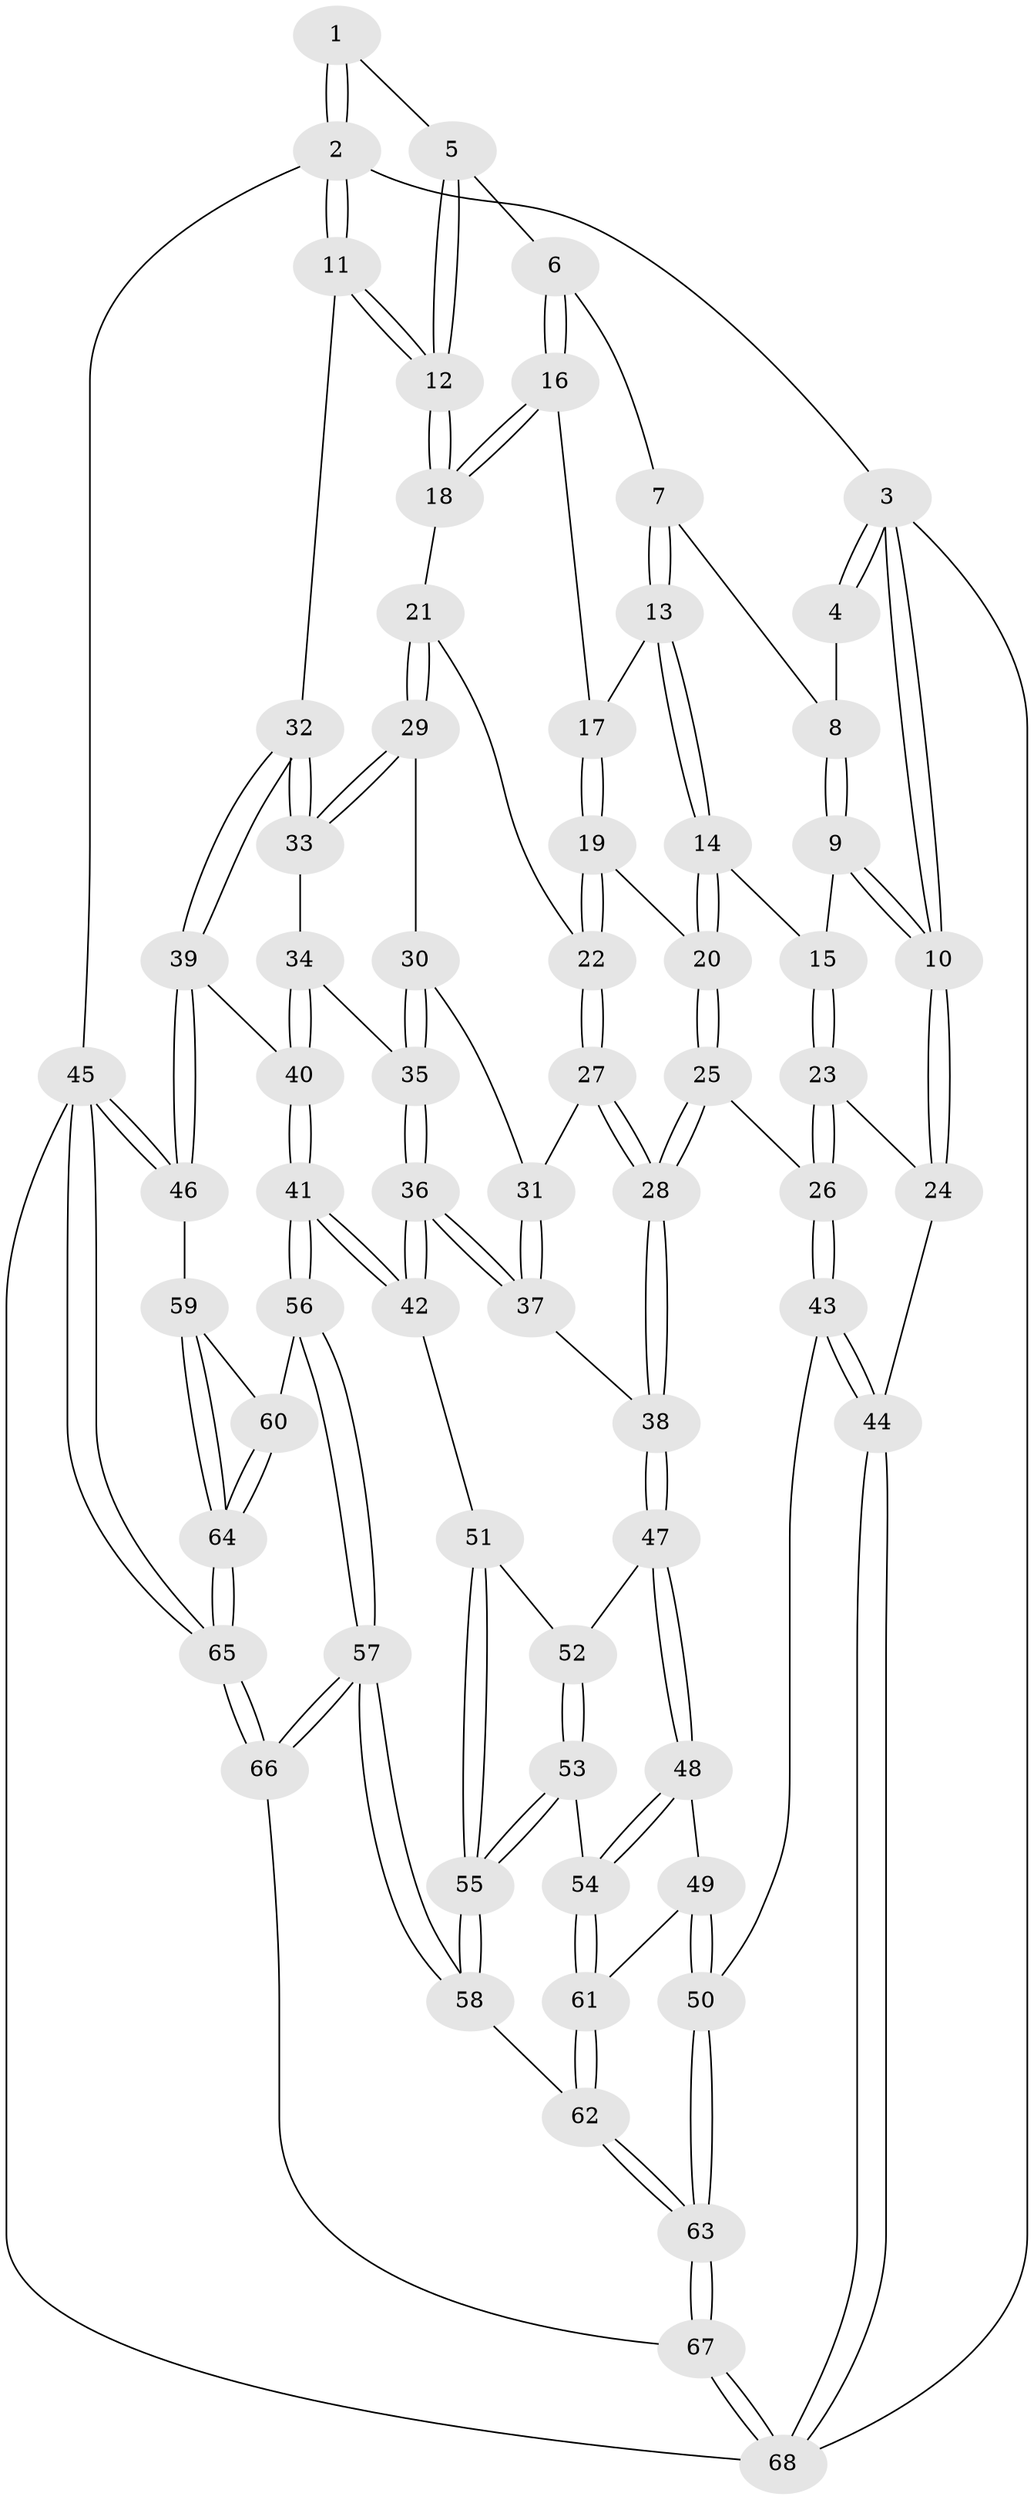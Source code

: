 // coarse degree distribution, {4: 0.44680851063829785, 6: 0.06382978723404255, 3: 0.0851063829787234, 5: 0.3617021276595745, 7: 0.02127659574468085, 2: 0.02127659574468085}
// Generated by graph-tools (version 1.1) at 2025/52/02/27/25 19:52:39]
// undirected, 68 vertices, 167 edges
graph export_dot {
graph [start="1"]
  node [color=gray90,style=filled];
  1 [pos="+0.6569490460516715+0"];
  2 [pos="+1+0"];
  3 [pos="+0+0"];
  4 [pos="+0.23930759793979384+0"];
  5 [pos="+0.629297573547177+0.05506459571724708"];
  6 [pos="+0.5406753366313013+0.1322441900190291"];
  7 [pos="+0.3101362732039084+0.009121386778040457"];
  8 [pos="+0.25329234961010505+0"];
  9 [pos="+0.13115878112905963+0.22581446973954372"];
  10 [pos="+0+0"];
  11 [pos="+0.9810866076711208+0.3052736774743973"];
  12 [pos="+0.8808044428466487+0.2680789908622763"];
  13 [pos="+0.32470645425063765+0.19787443211914615"];
  14 [pos="+0.26443645173386776+0.28073777544096346"];
  15 [pos="+0.14595034607571242+0.3036132437389723"];
  16 [pos="+0.5311357653054705+0.20413503549223566"];
  17 [pos="+0.4090374991998741+0.22777030944725388"];
  18 [pos="+0.5660423870917171+0.2753118744594738"];
  19 [pos="+0.4208541928783391+0.37910361397811565"];
  20 [pos="+0.36016827858439154+0.3871276793945951"];
  21 [pos="+0.5269437204155736+0.3826870563536578"];
  22 [pos="+0.45215010914836484+0.38671471557003345"];
  23 [pos="+0.14576421054195426+0.3038487171568647"];
  24 [pos="+0+0.39492145727892447"];
  25 [pos="+0.259968297169571+0.5620013985131412"];
  26 [pos="+0.2314119050847373+0.5638653967779651"];
  27 [pos="+0.4230375388163328+0.5202438840646437"];
  28 [pos="+0.3313613955271299+0.595704142129081"];
  29 [pos="+0.5417488300344151+0.4042357842274"];
  30 [pos="+0.5026776616616077+0.5133239557581608"];
  31 [pos="+0.49785635389363625+0.5165922191008773"];
  32 [pos="+0.9403433568966226+0.4253496666795352"];
  33 [pos="+0.6630234304434579+0.4769282123580579"];
  34 [pos="+0.6558992762684657+0.49091326399204194"];
  35 [pos="+0.5627217783509147+0.5731668914801109"];
  36 [pos="+0.5324485812754386+0.683131177939184"];
  37 [pos="+0.4596264422019048+0.6497540693033613"];
  38 [pos="+0.3683716957795935+0.6328133327716249"];
  39 [pos="+0.9530447739136917+0.5760250901400785"];
  40 [pos="+0.6501703391469217+0.6975700945623441"];
  41 [pos="+0.6247443155161801+0.7208653845627288"];
  42 [pos="+0.5331263191179625+0.6839494822953622"];
  43 [pos="+0.05321357194808088+0.6767002922371796"];
  44 [pos="+0+0.6688861814242918"];
  45 [pos="+1+1"];
  46 [pos="+1+0.6916185594895511"];
  47 [pos="+0.3606491144766853+0.6936965500083689"];
  48 [pos="+0.33972021931942004+0.7651086457700496"];
  49 [pos="+0.22259283811391392+0.7953484132863191"];
  50 [pos="+0.15243200976442317+0.7880540230505466"];
  51 [pos="+0.4957720427238353+0.7445112441004769"];
  52 [pos="+0.4324203708690218+0.7711578328091787"];
  53 [pos="+0.3854392531278426+0.8329226567163334"];
  54 [pos="+0.3813457759884755+0.8308023488784323"];
  55 [pos="+0.46627966123768294+0.9207668699730692"];
  56 [pos="+0.642902832776014+0.7863028231107937"];
  57 [pos="+0.484553307683125+0.9572359267348302"];
  58 [pos="+0.47978108203259456+0.9505175759292545"];
  59 [pos="+0.7749260867027635+0.7957628904671766"];
  60 [pos="+0.6686244087365635+0.8058571392967953"];
  61 [pos="+0.3085695704494225+0.8660487857044264"];
  62 [pos="+0.2985731897782798+0.9109386478813509"];
  63 [pos="+0.1931556955524876+0.9985404801547598"];
  64 [pos="+0.8304658256274386+1"];
  65 [pos="+0.8615595042430815+1"];
  66 [pos="+0.5164243855534085+1"];
  67 [pos="+0.15657969258764678+1"];
  68 [pos="+0+1"];
  1 -- 2;
  1 -- 2;
  1 -- 5;
  2 -- 3;
  2 -- 11;
  2 -- 11;
  2 -- 45;
  3 -- 4;
  3 -- 4;
  3 -- 10;
  3 -- 10;
  3 -- 68;
  4 -- 8;
  5 -- 6;
  5 -- 12;
  5 -- 12;
  6 -- 7;
  6 -- 16;
  6 -- 16;
  7 -- 8;
  7 -- 13;
  7 -- 13;
  8 -- 9;
  8 -- 9;
  9 -- 10;
  9 -- 10;
  9 -- 15;
  10 -- 24;
  10 -- 24;
  11 -- 12;
  11 -- 12;
  11 -- 32;
  12 -- 18;
  12 -- 18;
  13 -- 14;
  13 -- 14;
  13 -- 17;
  14 -- 15;
  14 -- 20;
  14 -- 20;
  15 -- 23;
  15 -- 23;
  16 -- 17;
  16 -- 18;
  16 -- 18;
  17 -- 19;
  17 -- 19;
  18 -- 21;
  19 -- 20;
  19 -- 22;
  19 -- 22;
  20 -- 25;
  20 -- 25;
  21 -- 22;
  21 -- 29;
  21 -- 29;
  22 -- 27;
  22 -- 27;
  23 -- 24;
  23 -- 26;
  23 -- 26;
  24 -- 44;
  25 -- 26;
  25 -- 28;
  25 -- 28;
  26 -- 43;
  26 -- 43;
  27 -- 28;
  27 -- 28;
  27 -- 31;
  28 -- 38;
  28 -- 38;
  29 -- 30;
  29 -- 33;
  29 -- 33;
  30 -- 31;
  30 -- 35;
  30 -- 35;
  31 -- 37;
  31 -- 37;
  32 -- 33;
  32 -- 33;
  32 -- 39;
  32 -- 39;
  33 -- 34;
  34 -- 35;
  34 -- 40;
  34 -- 40;
  35 -- 36;
  35 -- 36;
  36 -- 37;
  36 -- 37;
  36 -- 42;
  36 -- 42;
  37 -- 38;
  38 -- 47;
  38 -- 47;
  39 -- 40;
  39 -- 46;
  39 -- 46;
  40 -- 41;
  40 -- 41;
  41 -- 42;
  41 -- 42;
  41 -- 56;
  41 -- 56;
  42 -- 51;
  43 -- 44;
  43 -- 44;
  43 -- 50;
  44 -- 68;
  44 -- 68;
  45 -- 46;
  45 -- 46;
  45 -- 65;
  45 -- 65;
  45 -- 68;
  46 -- 59;
  47 -- 48;
  47 -- 48;
  47 -- 52;
  48 -- 49;
  48 -- 54;
  48 -- 54;
  49 -- 50;
  49 -- 50;
  49 -- 61;
  50 -- 63;
  50 -- 63;
  51 -- 52;
  51 -- 55;
  51 -- 55;
  52 -- 53;
  52 -- 53;
  53 -- 54;
  53 -- 55;
  53 -- 55;
  54 -- 61;
  54 -- 61;
  55 -- 58;
  55 -- 58;
  56 -- 57;
  56 -- 57;
  56 -- 60;
  57 -- 58;
  57 -- 58;
  57 -- 66;
  57 -- 66;
  58 -- 62;
  59 -- 60;
  59 -- 64;
  59 -- 64;
  60 -- 64;
  60 -- 64;
  61 -- 62;
  61 -- 62;
  62 -- 63;
  62 -- 63;
  63 -- 67;
  63 -- 67;
  64 -- 65;
  64 -- 65;
  65 -- 66;
  65 -- 66;
  66 -- 67;
  67 -- 68;
  67 -- 68;
}
